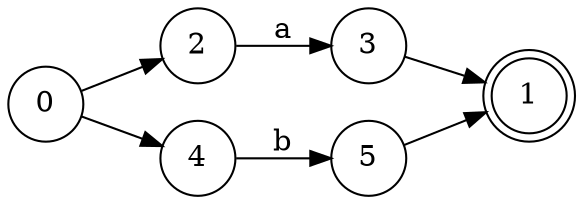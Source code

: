 digraph finite_state_machine {
	rankdir=LR;
	size="8,5"
	node [shape = doublecircle]; 1;
	node [shape = circle];
	"0" -> "2"
	"2" -> "3" [label="a"];
	"3" -> "1"
	"0" -> "4"
	"4" -> "5" [label="b"];
	"5" -> "1"
}
